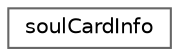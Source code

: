 digraph "Graphical Class Hierarchy"
{
 // LATEX_PDF_SIZE
  bgcolor="transparent";
  edge [fontname=Helvetica,fontsize=10,labelfontname=Helvetica,labelfontsize=10];
  node [fontname=Helvetica,fontsize=10,shape=box,height=0.2,width=0.4];
  rankdir="LR";
  Node0 [label="soulCardInfo",height=0.2,width=0.4,color="grey40", fillcolor="white", style="filled",URL="$structsoul_card_info.html",tooltip=" "];
}
